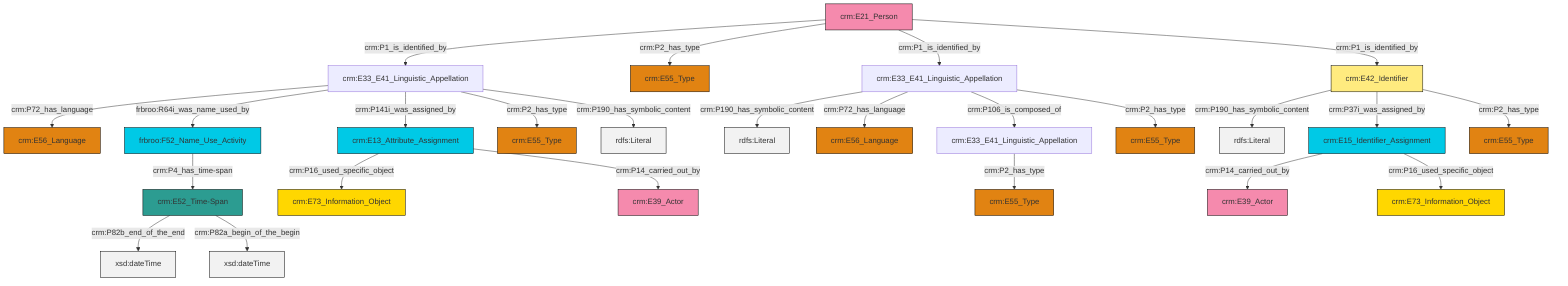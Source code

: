 graph TD
classDef Literal fill:#f2f2f2,stroke:#000000;
classDef CRM_Entity fill:#FFFFFF,stroke:#000000;
classDef Temporal_Entity fill:#00C9E6, stroke:#000000;
classDef Type fill:#E18312, stroke:#000000;
classDef Time-Span fill:#2C9C91, stroke:#000000;
classDef Appellation fill:#FFEB7F, stroke:#000000;
classDef Place fill:#008836, stroke:#000000;
classDef Persistent_Item fill:#B266B2, stroke:#000000;
classDef Conceptual_Object fill:#FFD700, stroke:#000000;
classDef Physical_Thing fill:#D2B48C, stroke:#000000;
classDef Actor fill:#f58aad, stroke:#000000;
classDef PC_Classes fill:#4ce600, stroke:#000000;
classDef Multi fill:#cccccc,stroke:#000000;

2["crm:E42_Identifier"]:::Appellation -->|crm:P190_has_symbolic_content| 3[rdfs:Literal]:::Literal
8["crm:E15_Identifier_Assignment"]:::Temporal_Entity -->|crm:P14_carried_out_by| 9["crm:E39_Actor"]:::Actor
2["crm:E42_Identifier"]:::Appellation -->|crm:P37i_was_assigned_by| 8["crm:E15_Identifier_Assignment"]:::Temporal_Entity
10["crm:E33_E41_Linguistic_Appellation"]:::Default -->|crm:P2_has_type| 11["crm:E55_Type"]:::Type
12["crm:E33_E41_Linguistic_Appellation"]:::Default -->|crm:P72_has_language| 13["crm:E56_Language"]:::Type
17["crm:E21_Person"]:::Actor -->|crm:P1_is_identified_by| 12["crm:E33_E41_Linguistic_Appellation"]:::Default
25["crm:E13_Attribute_Assignment"]:::Temporal_Entity -->|crm:P16_used_specific_object| 22["crm:E73_Information_Object"]:::Conceptual_Object
26["crm:E33_E41_Linguistic_Appellation"]:::Default -->|crm:P190_has_symbolic_content| 27[rdfs:Literal]:::Literal
12["crm:E33_E41_Linguistic_Appellation"]:::Default -->|frbroo:R64i_was_name_used_by| 0["frbroo:F52_Name_Use_Activity"]:::Temporal_Entity
12["crm:E33_E41_Linguistic_Appellation"]:::Default -->|crm:P141i_was_assigned_by| 25["crm:E13_Attribute_Assignment"]:::Temporal_Entity
12["crm:E33_E41_Linguistic_Appellation"]:::Default -->|crm:P2_has_type| 20["crm:E55_Type"]:::Type
26["crm:E33_E41_Linguistic_Appellation"]:::Default -->|crm:P72_has_language| 29["crm:E56_Language"]:::Type
17["crm:E21_Person"]:::Actor -->|crm:P2_has_type| 31["crm:E55_Type"]:::Type
25["crm:E13_Attribute_Assignment"]:::Temporal_Entity -->|crm:P14_carried_out_by| 4["crm:E39_Actor"]:::Actor
33["crm:E52_Time-Span"]:::Time-Span -->|crm:P82b_end_of_the_end| 34[xsd:dateTime]:::Literal
2["crm:E42_Identifier"]:::Appellation -->|crm:P2_has_type| 15["crm:E55_Type"]:::Type
0["frbroo:F52_Name_Use_Activity"]:::Temporal_Entity -->|crm:P4_has_time-span| 33["crm:E52_Time-Span"]:::Time-Span
8["crm:E15_Identifier_Assignment"]:::Temporal_Entity -->|crm:P16_used_specific_object| 39["crm:E73_Information_Object"]:::Conceptual_Object
26["crm:E33_E41_Linguistic_Appellation"]:::Default -->|crm:P106_is_composed_of| 10["crm:E33_E41_Linguistic_Appellation"]:::Default
17["crm:E21_Person"]:::Actor -->|crm:P1_is_identified_by| 26["crm:E33_E41_Linguistic_Appellation"]:::Default
17["crm:E21_Person"]:::Actor -->|crm:P1_is_identified_by| 2["crm:E42_Identifier"]:::Appellation
33["crm:E52_Time-Span"]:::Time-Span -->|crm:P82a_begin_of_the_begin| 45[xsd:dateTime]:::Literal
12["crm:E33_E41_Linguistic_Appellation"]:::Default -->|crm:P190_has_symbolic_content| 46[rdfs:Literal]:::Literal
26["crm:E33_E41_Linguistic_Appellation"]:::Default -->|crm:P2_has_type| 6["crm:E55_Type"]:::Type